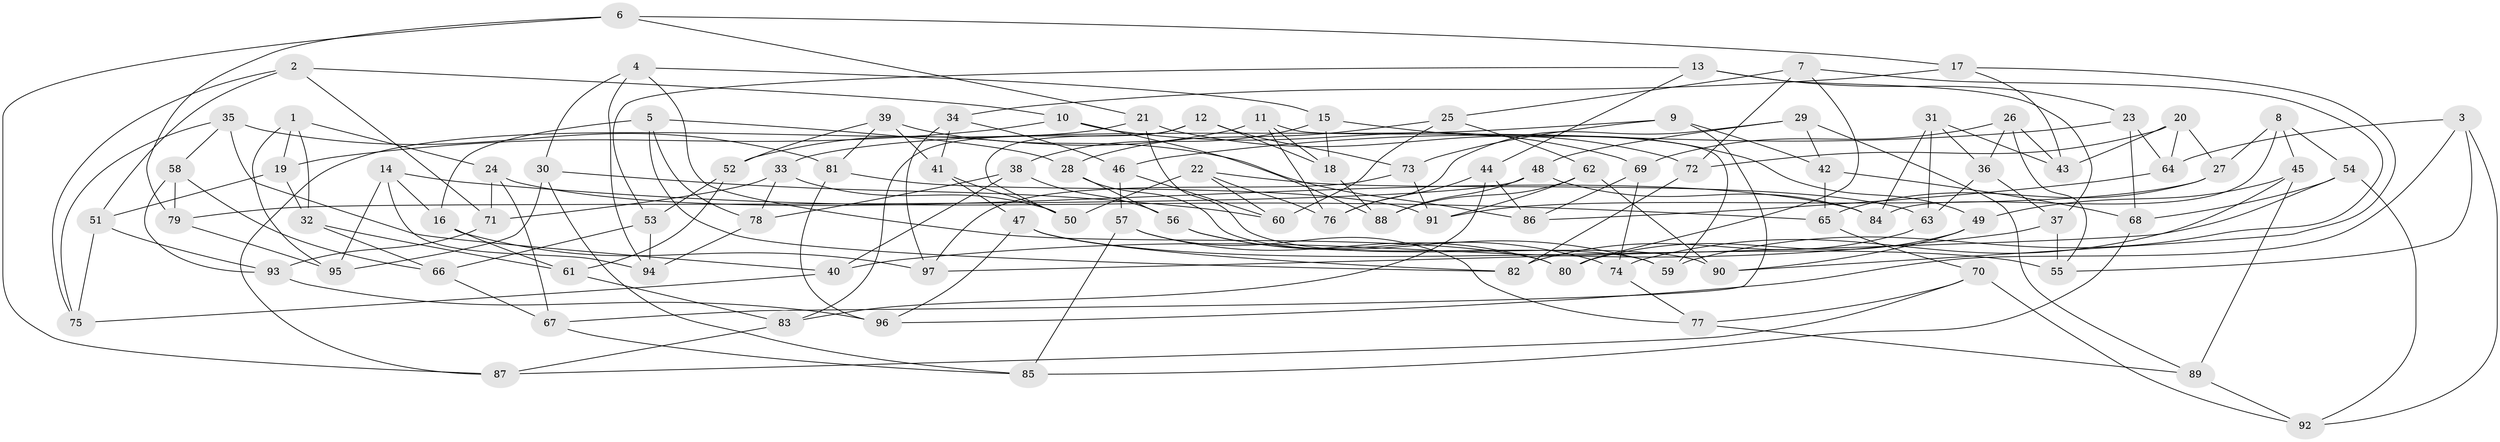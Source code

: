 // coarse degree distribution, {5: 0.12903225806451613, 4: 0.4032258064516129, 6: 0.43548387096774194, 3: 0.03225806451612903}
// Generated by graph-tools (version 1.1) at 2025/42/03/06/25 10:42:21]
// undirected, 97 vertices, 194 edges
graph export_dot {
graph [start="1"]
  node [color=gray90,style=filled];
  1;
  2;
  3;
  4;
  5;
  6;
  7;
  8;
  9;
  10;
  11;
  12;
  13;
  14;
  15;
  16;
  17;
  18;
  19;
  20;
  21;
  22;
  23;
  24;
  25;
  26;
  27;
  28;
  29;
  30;
  31;
  32;
  33;
  34;
  35;
  36;
  37;
  38;
  39;
  40;
  41;
  42;
  43;
  44;
  45;
  46;
  47;
  48;
  49;
  50;
  51;
  52;
  53;
  54;
  55;
  56;
  57;
  58;
  59;
  60;
  61;
  62;
  63;
  64;
  65;
  66;
  67;
  68;
  69;
  70;
  71;
  72;
  73;
  74;
  75;
  76;
  77;
  78;
  79;
  80;
  81;
  82;
  83;
  84;
  85;
  86;
  87;
  88;
  89;
  90;
  91;
  92;
  93;
  94;
  95;
  96;
  97;
  1 -- 19;
  1 -- 95;
  1 -- 32;
  1 -- 24;
  2 -- 71;
  2 -- 51;
  2 -- 75;
  2 -- 10;
  3 -- 92;
  3 -- 96;
  3 -- 55;
  3 -- 64;
  4 -- 80;
  4 -- 94;
  4 -- 15;
  4 -- 30;
  5 -- 28;
  5 -- 78;
  5 -- 82;
  5 -- 16;
  6 -- 87;
  6 -- 21;
  6 -- 79;
  6 -- 17;
  7 -- 80;
  7 -- 59;
  7 -- 72;
  7 -- 25;
  8 -- 84;
  8 -- 27;
  8 -- 54;
  8 -- 45;
  9 -- 42;
  9 -- 73;
  9 -- 67;
  9 -- 33;
  10 -- 88;
  10 -- 19;
  10 -- 69;
  11 -- 18;
  11 -- 52;
  11 -- 59;
  11 -- 76;
  12 -- 50;
  12 -- 18;
  12 -- 83;
  12 -- 73;
  13 -- 53;
  13 -- 37;
  13 -- 23;
  13 -- 44;
  14 -- 94;
  14 -- 16;
  14 -- 65;
  14 -- 95;
  15 -- 49;
  15 -- 18;
  15 -- 38;
  16 -- 97;
  16 -- 61;
  17 -- 90;
  17 -- 43;
  17 -- 34;
  18 -- 88;
  19 -- 32;
  19 -- 51;
  20 -- 43;
  20 -- 72;
  20 -- 27;
  20 -- 64;
  21 -- 72;
  21 -- 90;
  21 -- 87;
  22 -- 76;
  22 -- 50;
  22 -- 60;
  22 -- 63;
  23 -- 46;
  23 -- 64;
  23 -- 68;
  24 -- 84;
  24 -- 71;
  24 -- 67;
  25 -- 62;
  25 -- 28;
  25 -- 60;
  26 -- 36;
  26 -- 43;
  26 -- 69;
  26 -- 55;
  27 -- 91;
  27 -- 65;
  28 -- 59;
  28 -- 56;
  29 -- 76;
  29 -- 48;
  29 -- 42;
  29 -- 89;
  30 -- 95;
  30 -- 60;
  30 -- 85;
  31 -- 36;
  31 -- 63;
  31 -- 84;
  31 -- 43;
  32 -- 66;
  32 -- 61;
  33 -- 50;
  33 -- 78;
  33 -- 71;
  34 -- 97;
  34 -- 41;
  34 -- 46;
  35 -- 40;
  35 -- 75;
  35 -- 58;
  35 -- 81;
  36 -- 37;
  36 -- 63;
  37 -- 40;
  37 -- 55;
  38 -- 56;
  38 -- 40;
  38 -- 78;
  39 -- 41;
  39 -- 86;
  39 -- 52;
  39 -- 81;
  40 -- 75;
  41 -- 50;
  41 -- 47;
  42 -- 68;
  42 -- 65;
  44 -- 83;
  44 -- 86;
  44 -- 76;
  45 -- 49;
  45 -- 74;
  45 -- 89;
  46 -- 57;
  46 -- 60;
  47 -- 55;
  47 -- 82;
  47 -- 96;
  48 -- 84;
  48 -- 79;
  48 -- 88;
  49 -- 90;
  49 -- 80;
  51 -- 93;
  51 -- 75;
  52 -- 61;
  52 -- 53;
  53 -- 94;
  53 -- 66;
  54 -- 92;
  54 -- 68;
  54 -- 97;
  56 -- 74;
  56 -- 59;
  57 -- 85;
  57 -- 80;
  57 -- 77;
  58 -- 93;
  58 -- 79;
  58 -- 66;
  61 -- 83;
  62 -- 91;
  62 -- 88;
  62 -- 90;
  63 -- 82;
  64 -- 86;
  65 -- 70;
  66 -- 67;
  67 -- 85;
  68 -- 85;
  69 -- 74;
  69 -- 86;
  70 -- 87;
  70 -- 92;
  70 -- 77;
  71 -- 93;
  72 -- 82;
  73 -- 97;
  73 -- 91;
  74 -- 77;
  77 -- 89;
  78 -- 94;
  79 -- 95;
  81 -- 96;
  81 -- 91;
  83 -- 87;
  89 -- 92;
  93 -- 96;
}
